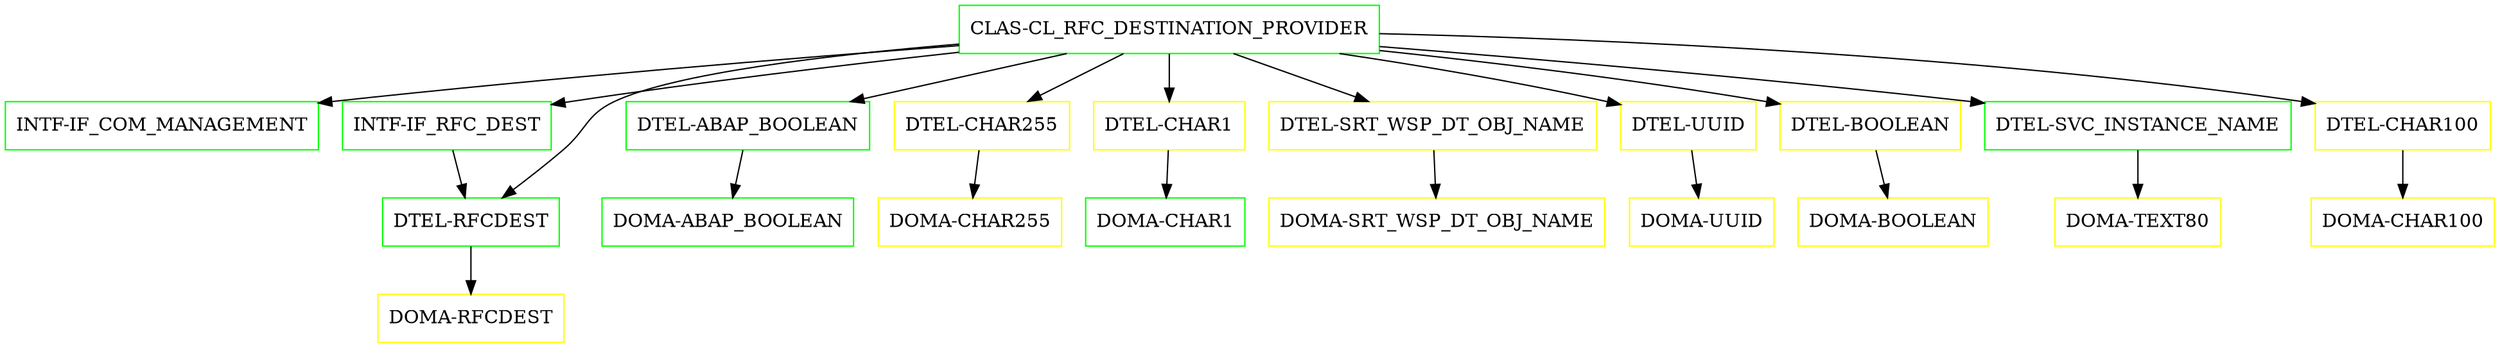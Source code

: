 digraph G {
  "CLAS-CL_RFC_DESTINATION_PROVIDER" [shape=box,color=green];
  "INTF-IF_COM_MANAGEMENT" [shape=box,color=green,URL="./INTF_IF_COM_MANAGEMENT.html"];
  "INTF-IF_RFC_DEST" [shape=box,color=green,URL="./INTF_IF_RFC_DEST.html"];
  "DTEL-RFCDEST" [shape=box,color=green,URL="./DTEL_RFCDEST.html"];
  "DOMA-RFCDEST" [shape=box,color=yellow,URL="./DOMA_RFCDEST.html"];
  "DTEL-ABAP_BOOLEAN" [shape=box,color=green,URL="./DTEL_ABAP_BOOLEAN.html"];
  "DOMA-ABAP_BOOLEAN" [shape=box,color=green,URL="./DOMA_ABAP_BOOLEAN.html"];
  "DTEL-CHAR255" [shape=box,color=yellow,URL="./DTEL_CHAR255.html"];
  "DOMA-CHAR255" [shape=box,color=yellow,URL="./DOMA_CHAR255.html"];
  "DTEL-CHAR1" [shape=box,color=yellow,URL="./DTEL_CHAR1.html"];
  "DOMA-CHAR1" [shape=box,color=green,URL="./DOMA_CHAR1.html"];
  "DTEL-SRT_WSP_DT_OBJ_NAME" [shape=box,color=yellow,URL="./DTEL_SRT_WSP_DT_OBJ_NAME.html"];
  "DOMA-SRT_WSP_DT_OBJ_NAME" [shape=box,color=yellow,URL="./DOMA_SRT_WSP_DT_OBJ_NAME.html"];
  "DTEL-UUID" [shape=box,color=yellow,URL="./DTEL_UUID.html"];
  "DOMA-UUID" [shape=box,color=yellow,URL="./DOMA_UUID.html"];
  "DTEL-BOOLEAN" [shape=box,color=yellow,URL="./DTEL_BOOLEAN.html"];
  "DOMA-BOOLEAN" [shape=box,color=yellow,URL="./DOMA_BOOLEAN.html"];
  "DTEL-SVC_INSTANCE_NAME" [shape=box,color=green,URL="./DTEL_SVC_INSTANCE_NAME.html"];
  "DOMA-TEXT80" [shape=box,color=yellow,URL="./DOMA_TEXT80.html"];
  "DTEL-CHAR100" [shape=box,color=yellow,URL="./DTEL_CHAR100.html"];
  "DOMA-CHAR100" [shape=box,color=yellow,URL="./DOMA_CHAR100.html"];
  "CLAS-CL_RFC_DESTINATION_PROVIDER" -> "DTEL-CHAR100";
  "CLAS-CL_RFC_DESTINATION_PROVIDER" -> "DTEL-SVC_INSTANCE_NAME";
  "CLAS-CL_RFC_DESTINATION_PROVIDER" -> "DTEL-BOOLEAN";
  "CLAS-CL_RFC_DESTINATION_PROVIDER" -> "DTEL-RFCDEST";
  "CLAS-CL_RFC_DESTINATION_PROVIDER" -> "DTEL-UUID";
  "CLAS-CL_RFC_DESTINATION_PROVIDER" -> "DTEL-SRT_WSP_DT_OBJ_NAME";
  "CLAS-CL_RFC_DESTINATION_PROVIDER" -> "DTEL-CHAR1";
  "CLAS-CL_RFC_DESTINATION_PROVIDER" -> "DTEL-CHAR255";
  "CLAS-CL_RFC_DESTINATION_PROVIDER" -> "DTEL-ABAP_BOOLEAN";
  "CLAS-CL_RFC_DESTINATION_PROVIDER" -> "INTF-IF_RFC_DEST";
  "CLAS-CL_RFC_DESTINATION_PROVIDER" -> "INTF-IF_COM_MANAGEMENT";
  "INTF-IF_RFC_DEST" -> "DTEL-RFCDEST";
  "DTEL-RFCDEST" -> "DOMA-RFCDEST";
  "DTEL-ABAP_BOOLEAN" -> "DOMA-ABAP_BOOLEAN";
  "DTEL-CHAR255" -> "DOMA-CHAR255";
  "DTEL-CHAR1" -> "DOMA-CHAR1";
  "DTEL-SRT_WSP_DT_OBJ_NAME" -> "DOMA-SRT_WSP_DT_OBJ_NAME";
  "DTEL-UUID" -> "DOMA-UUID";
  "DTEL-BOOLEAN" -> "DOMA-BOOLEAN";
  "DTEL-SVC_INSTANCE_NAME" -> "DOMA-TEXT80";
  "DTEL-CHAR100" -> "DOMA-CHAR100";
}
